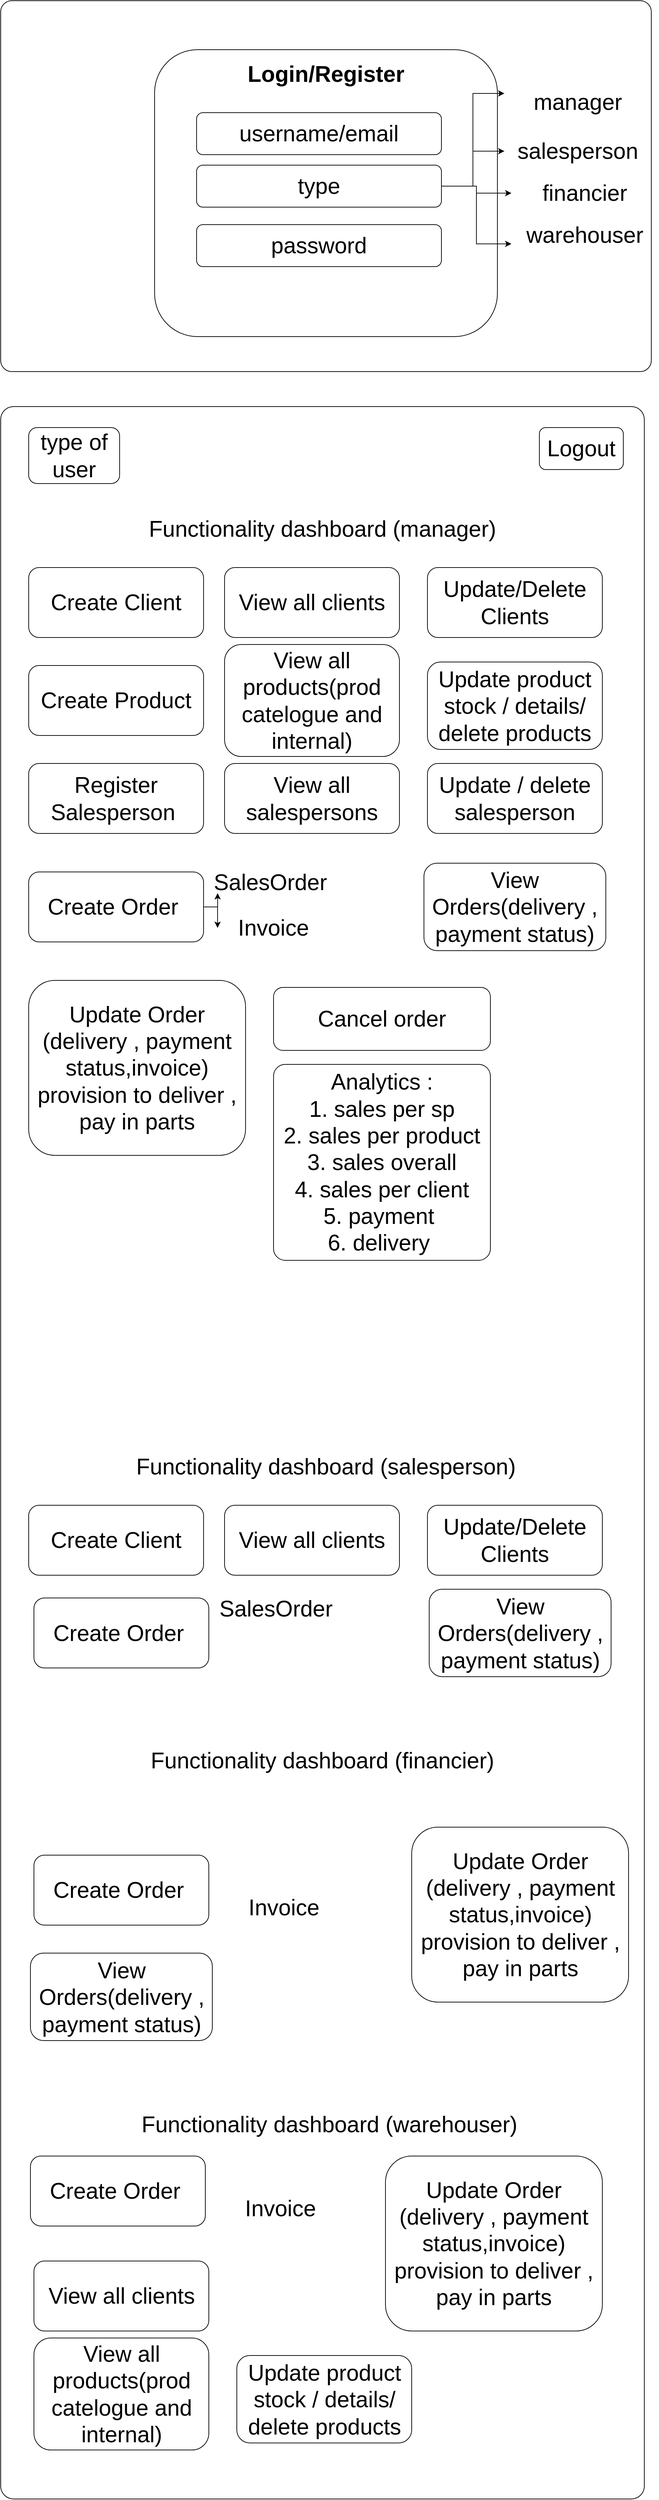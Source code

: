 <mxfile version="15.7.1" type="device"><diagram id="vhVCXhuS1C5crhYJVK4l" name="Page-1"><mxGraphModel dx="1240" dy="809" grid="1" gridSize="10" guides="1" tooltips="1" connect="1" arrows="1" fold="1" page="1" pageScale="1" pageWidth="827" pageHeight="1169" math="0" shadow="0"><root><mxCell id="0"/><mxCell id="1" parent="0"/><mxCell id="JkuDwX41oqnLFSIfSOO--1" value="" style="rounded=1;whiteSpace=wrap;html=1;arcSize=3;" vertex="1" parent="1"><mxGeometry x="190" y="30" width="930" height="530" as="geometry"/></mxCell><mxCell id="JkuDwX41oqnLFSIfSOO--2" value="" style="rounded=1;whiteSpace=wrap;html=1;" vertex="1" parent="1"><mxGeometry x="410" y="100" width="490" height="410" as="geometry"/></mxCell><mxCell id="JkuDwX41oqnLFSIfSOO--3" value="&lt;b&gt;&lt;font style=&quot;font-size: 32px&quot;&gt;Login/Register&lt;/font&gt;&lt;/b&gt;" style="text;html=1;strokeColor=none;fillColor=none;align=center;verticalAlign=middle;whiteSpace=wrap;rounded=0;" vertex="1" parent="1"><mxGeometry x="625" y="120" width="60" height="30" as="geometry"/></mxCell><mxCell id="JkuDwX41oqnLFSIfSOO--4" value="username/email" style="rounded=1;whiteSpace=wrap;html=1;fontSize=32;" vertex="1" parent="1"><mxGeometry x="470" y="190" width="350" height="60" as="geometry"/></mxCell><mxCell id="JkuDwX41oqnLFSIfSOO--5" value="password" style="rounded=1;whiteSpace=wrap;html=1;fontSize=32;" vertex="1" parent="1"><mxGeometry x="470" y="350" width="350" height="60" as="geometry"/></mxCell><mxCell id="JkuDwX41oqnLFSIfSOO--11" style="edgeStyle=orthogonalEdgeStyle;rounded=0;orthogonalLoop=1;jettySize=auto;html=1;entryX=0;entryY=0.25;entryDx=0;entryDy=0;fontSize=32;" edge="1" parent="1" source="JkuDwX41oqnLFSIfSOO--6" target="JkuDwX41oqnLFSIfSOO--7"><mxGeometry relative="1" as="geometry"/></mxCell><mxCell id="JkuDwX41oqnLFSIfSOO--12" style="edgeStyle=orthogonalEdgeStyle;rounded=0;orthogonalLoop=1;jettySize=auto;html=1;fontSize=32;" edge="1" parent="1" source="JkuDwX41oqnLFSIfSOO--6" target="JkuDwX41oqnLFSIfSOO--8"><mxGeometry relative="1" as="geometry"/></mxCell><mxCell id="JkuDwX41oqnLFSIfSOO--13" style="edgeStyle=orthogonalEdgeStyle;rounded=0;orthogonalLoop=1;jettySize=auto;html=1;fontSize=32;" edge="1" parent="1" source="JkuDwX41oqnLFSIfSOO--6" target="JkuDwX41oqnLFSIfSOO--9"><mxGeometry relative="1" as="geometry"/></mxCell><mxCell id="JkuDwX41oqnLFSIfSOO--14" style="edgeStyle=orthogonalEdgeStyle;rounded=0;orthogonalLoop=1;jettySize=auto;html=1;entryX=0;entryY=0.75;entryDx=0;entryDy=0;fontSize=32;" edge="1" parent="1" source="JkuDwX41oqnLFSIfSOO--6" target="JkuDwX41oqnLFSIfSOO--10"><mxGeometry relative="1" as="geometry"/></mxCell><mxCell id="JkuDwX41oqnLFSIfSOO--6" value="type" style="rounded=1;whiteSpace=wrap;html=1;fontSize=32;" vertex="1" parent="1"><mxGeometry x="470" y="265" width="350" height="60" as="geometry"/></mxCell><mxCell id="JkuDwX41oqnLFSIfSOO--7" value="manager" style="text;html=1;strokeColor=none;fillColor=none;align=center;verticalAlign=middle;whiteSpace=wrap;rounded=0;fontSize=32;" vertex="1" parent="1"><mxGeometry x="910" y="150" width="210" height="50" as="geometry"/></mxCell><mxCell id="JkuDwX41oqnLFSIfSOO--8" value="salesperson" style="text;html=1;strokeColor=none;fillColor=none;align=center;verticalAlign=middle;whiteSpace=wrap;rounded=0;fontSize=32;" vertex="1" parent="1"><mxGeometry x="910" y="220" width="210" height="50" as="geometry"/></mxCell><mxCell id="JkuDwX41oqnLFSIfSOO--9" value="financier" style="text;html=1;strokeColor=none;fillColor=none;align=center;verticalAlign=middle;whiteSpace=wrap;rounded=0;fontSize=32;" vertex="1" parent="1"><mxGeometry x="920" y="280" width="210" height="50" as="geometry"/></mxCell><mxCell id="JkuDwX41oqnLFSIfSOO--10" value="warehouser" style="text;html=1;strokeColor=none;fillColor=none;align=center;verticalAlign=middle;whiteSpace=wrap;rounded=0;fontSize=32;" vertex="1" parent="1"><mxGeometry x="920" y="340" width="210" height="50" as="geometry"/></mxCell><mxCell id="JkuDwX41oqnLFSIfSOO--15" value="" style="rounded=1;whiteSpace=wrap;html=1;fontSize=32;arcSize=2;" vertex="1" parent="1"><mxGeometry x="190" y="610" width="920" height="2990" as="geometry"/></mxCell><mxCell id="JkuDwX41oqnLFSIfSOO--16" value="Logout" style="rounded=1;whiteSpace=wrap;html=1;fontSize=32;" vertex="1" parent="1"><mxGeometry x="960" y="640" width="120" height="60" as="geometry"/></mxCell><mxCell id="JkuDwX41oqnLFSIfSOO--17" value="type of user" style="rounded=1;whiteSpace=wrap;html=1;fontSize=32;" vertex="1" parent="1"><mxGeometry x="230" y="640" width="130" height="80" as="geometry"/></mxCell><mxCell id="JkuDwX41oqnLFSIfSOO--18" value="Functionality dashboard (manager)" style="text;html=1;strokeColor=none;fillColor=none;align=center;verticalAlign=middle;whiteSpace=wrap;rounded=0;fontSize=32;" vertex="1" parent="1"><mxGeometry x="395" y="750" width="510" height="70" as="geometry"/></mxCell><mxCell id="JkuDwX41oqnLFSIfSOO--19" value="Create Client" style="rounded=1;whiteSpace=wrap;html=1;fontSize=32;" vertex="1" parent="1"><mxGeometry x="230" y="840" width="250" height="100" as="geometry"/></mxCell><mxCell id="JkuDwX41oqnLFSIfSOO--20" value="View all clients" style="rounded=1;whiteSpace=wrap;html=1;fontSize=32;" vertex="1" parent="1"><mxGeometry x="510" y="840" width="250" height="100" as="geometry"/></mxCell><mxCell id="JkuDwX41oqnLFSIfSOO--21" value="Update/Delete Clients" style="rounded=1;whiteSpace=wrap;html=1;fontSize=32;" vertex="1" parent="1"><mxGeometry x="800" y="840" width="250" height="100" as="geometry"/></mxCell><mxCell id="JkuDwX41oqnLFSIfSOO--22" value="Create Product" style="rounded=1;whiteSpace=wrap;html=1;fontSize=32;" vertex="1" parent="1"><mxGeometry x="230" y="980" width="250" height="100" as="geometry"/></mxCell><mxCell id="JkuDwX41oqnLFSIfSOO--23" value="View all products(prod catelogue and internal)" style="rounded=1;whiteSpace=wrap;html=1;fontSize=32;" vertex="1" parent="1"><mxGeometry x="510" y="950" width="250" height="160" as="geometry"/></mxCell><mxCell id="JkuDwX41oqnLFSIfSOO--24" value="Update product stock / details/ delete products" style="rounded=1;whiteSpace=wrap;html=1;fontSize=32;" vertex="1" parent="1"><mxGeometry x="800" y="975" width="250" height="125" as="geometry"/></mxCell><mxCell id="JkuDwX41oqnLFSIfSOO--25" value="Register Salesperson&amp;nbsp;" style="rounded=1;whiteSpace=wrap;html=1;fontSize=32;" vertex="1" parent="1"><mxGeometry x="230" y="1120" width="250" height="100" as="geometry"/></mxCell><mxCell id="JkuDwX41oqnLFSIfSOO--26" value="View all salespersons" style="rounded=1;whiteSpace=wrap;html=1;fontSize=32;" vertex="1" parent="1"><mxGeometry x="510" y="1120" width="250" height="100" as="geometry"/></mxCell><mxCell id="JkuDwX41oqnLFSIfSOO--27" value="Update / delete salesperson" style="rounded=1;whiteSpace=wrap;html=1;fontSize=32;" vertex="1" parent="1"><mxGeometry x="800" y="1120" width="250" height="100" as="geometry"/></mxCell><mxCell id="JkuDwX41oqnLFSIfSOO--31" style="edgeStyle=orthogonalEdgeStyle;rounded=0;orthogonalLoop=1;jettySize=auto;html=1;entryX=0.056;entryY=1.01;entryDx=0;entryDy=0;entryPerimeter=0;fontSize=32;" edge="1" parent="1" source="JkuDwX41oqnLFSIfSOO--28" target="JkuDwX41oqnLFSIfSOO--29"><mxGeometry relative="1" as="geometry"/></mxCell><mxCell id="JkuDwX41oqnLFSIfSOO--32" style="edgeStyle=orthogonalEdgeStyle;rounded=0;orthogonalLoop=1;jettySize=auto;html=1;fontSize=32;" edge="1" parent="1" source="JkuDwX41oqnLFSIfSOO--28" target="JkuDwX41oqnLFSIfSOO--30"><mxGeometry relative="1" as="geometry"/></mxCell><mxCell id="JkuDwX41oqnLFSIfSOO--28" value="Create Order&amp;nbsp;" style="rounded=1;whiteSpace=wrap;html=1;fontSize=32;" vertex="1" parent="1"><mxGeometry x="230" y="1275" width="250" height="100" as="geometry"/></mxCell><mxCell id="JkuDwX41oqnLFSIfSOO--29" value="SalesOrder&amp;nbsp;" style="text;html=1;strokeColor=none;fillColor=none;align=center;verticalAlign=middle;whiteSpace=wrap;rounded=0;fontSize=32;" vertex="1" parent="1"><mxGeometry x="490" y="1275" width="180" height="30" as="geometry"/></mxCell><mxCell id="JkuDwX41oqnLFSIfSOO--30" value="Invoice" style="text;html=1;strokeColor=none;fillColor=none;align=center;verticalAlign=middle;whiteSpace=wrap;rounded=0;fontSize=32;" vertex="1" parent="1"><mxGeometry x="490" y="1340" width="180" height="30" as="geometry"/></mxCell><mxCell id="JkuDwX41oqnLFSIfSOO--33" value="View Orders(delivery , payment status)" style="rounded=1;whiteSpace=wrap;html=1;fontSize=32;" vertex="1" parent="1"><mxGeometry x="795" y="1262.5" width="260" height="125" as="geometry"/></mxCell><mxCell id="JkuDwX41oqnLFSIfSOO--34" value="Update Order (delivery , payment status,invoice)&lt;br&gt;provision to deliver , pay in parts" style="rounded=1;whiteSpace=wrap;html=1;fontSize=32;" vertex="1" parent="1"><mxGeometry x="230" y="1430" width="310" height="250" as="geometry"/></mxCell><mxCell id="JkuDwX41oqnLFSIfSOO--35" value="Cancel order" style="rounded=1;whiteSpace=wrap;html=1;fontSize=32;" vertex="1" parent="1"><mxGeometry x="580" y="1440" width="310" height="90" as="geometry"/></mxCell><mxCell id="JkuDwX41oqnLFSIfSOO--36" value="Analytics :&lt;br&gt;1. sales per sp&lt;br&gt;2. sales per product&lt;br&gt;3. sales overall&lt;br&gt;4. sales per client&lt;br&gt;5. payment&amp;nbsp;&lt;br&gt;6. delivery&amp;nbsp;" style="rounded=1;whiteSpace=wrap;html=1;fontSize=32;arcSize=6;" vertex="1" parent="1"><mxGeometry x="580" y="1550" width="310" height="280" as="geometry"/></mxCell><mxCell id="JkuDwX41oqnLFSIfSOO--37" value="Functionality dashboard (salesperson)" style="text;html=1;strokeColor=none;fillColor=none;align=center;verticalAlign=middle;whiteSpace=wrap;rounded=0;fontSize=32;" vertex="1" parent="1"><mxGeometry x="377" y="2090" width="556" height="70" as="geometry"/></mxCell><mxCell id="JkuDwX41oqnLFSIfSOO--38" value="Create Client" style="rounded=1;whiteSpace=wrap;html=1;fontSize=32;" vertex="1" parent="1"><mxGeometry x="230" y="2180" width="250" height="100" as="geometry"/></mxCell><mxCell id="JkuDwX41oqnLFSIfSOO--39" value="View all clients" style="rounded=1;whiteSpace=wrap;html=1;fontSize=32;" vertex="1" parent="1"><mxGeometry x="510" y="2180" width="250" height="100" as="geometry"/></mxCell><mxCell id="JkuDwX41oqnLFSIfSOO--40" value="Update/Delete Clients" style="rounded=1;whiteSpace=wrap;html=1;fontSize=32;" vertex="1" parent="1"><mxGeometry x="800" y="2180" width="250" height="100" as="geometry"/></mxCell><mxCell id="JkuDwX41oqnLFSIfSOO--41" value="Create Order&amp;nbsp;" style="rounded=1;whiteSpace=wrap;html=1;fontSize=32;" vertex="1" parent="1"><mxGeometry x="237.5" y="2312.5" width="250" height="100" as="geometry"/></mxCell><mxCell id="JkuDwX41oqnLFSIfSOO--42" value="SalesOrder&amp;nbsp;" style="text;html=1;strokeColor=none;fillColor=none;align=center;verticalAlign=middle;whiteSpace=wrap;rounded=0;fontSize=32;" vertex="1" parent="1"><mxGeometry x="497.5" y="2312.5" width="180" height="30" as="geometry"/></mxCell><mxCell id="JkuDwX41oqnLFSIfSOO--44" value="View Orders(delivery , payment status)" style="rounded=1;whiteSpace=wrap;html=1;fontSize=32;" vertex="1" parent="1"><mxGeometry x="802.5" y="2300" width="260" height="125" as="geometry"/></mxCell><mxCell id="JkuDwX41oqnLFSIfSOO--45" value="Functionality dashboard (financier)" style="text;html=1;strokeColor=none;fillColor=none;align=center;verticalAlign=middle;whiteSpace=wrap;rounded=0;fontSize=32;" vertex="1" parent="1"><mxGeometry x="372" y="2510" width="556" height="70" as="geometry"/></mxCell><mxCell id="JkuDwX41oqnLFSIfSOO--49" value="Update Order (delivery , payment status,invoice)&lt;br&gt;provision to deliver , pay in parts" style="rounded=1;whiteSpace=wrap;html=1;fontSize=32;" vertex="1" parent="1"><mxGeometry x="777.5" y="2640" width="310" height="250" as="geometry"/></mxCell><mxCell id="JkuDwX41oqnLFSIfSOO--50" value="Create Order&amp;nbsp;" style="rounded=1;whiteSpace=wrap;html=1;fontSize=32;" vertex="1" parent="1"><mxGeometry x="237.5" y="2680" width="250" height="100" as="geometry"/></mxCell><mxCell id="JkuDwX41oqnLFSIfSOO--51" value="Invoice" style="text;html=1;strokeColor=none;fillColor=none;align=center;verticalAlign=middle;whiteSpace=wrap;rounded=0;fontSize=32;" vertex="1" parent="1"><mxGeometry x="505" y="2740" width="180" height="30" as="geometry"/></mxCell><mxCell id="JkuDwX41oqnLFSIfSOO--52" value="View Orders(delivery , payment status)" style="rounded=1;whiteSpace=wrap;html=1;fontSize=32;" vertex="1" parent="1"><mxGeometry x="232.5" y="2820" width="260" height="125" as="geometry"/></mxCell><mxCell id="JkuDwX41oqnLFSIfSOO--53" value="Functionality dashboard (warehouser)" style="text;html=1;strokeColor=none;fillColor=none;align=center;verticalAlign=middle;whiteSpace=wrap;rounded=0;fontSize=32;" vertex="1" parent="1"><mxGeometry x="382" y="3030" width="556" height="70" as="geometry"/></mxCell><mxCell id="JkuDwX41oqnLFSIfSOO--54" value="Create Order&amp;nbsp;" style="rounded=1;whiteSpace=wrap;html=1;fontSize=32;" vertex="1" parent="1"><mxGeometry x="232.5" y="3110" width="250" height="100" as="geometry"/></mxCell><mxCell id="JkuDwX41oqnLFSIfSOO--55" value="Invoice" style="text;html=1;strokeColor=none;fillColor=none;align=center;verticalAlign=middle;whiteSpace=wrap;rounded=0;fontSize=32;" vertex="1" parent="1"><mxGeometry x="500" y="3170" width="180" height="30" as="geometry"/></mxCell><mxCell id="JkuDwX41oqnLFSIfSOO--56" value="View all clients" style="rounded=1;whiteSpace=wrap;html=1;fontSize=32;" vertex="1" parent="1"><mxGeometry x="237.5" y="3260" width="250" height="100" as="geometry"/></mxCell><mxCell id="JkuDwX41oqnLFSIfSOO--57" value="View all products(prod catelogue and internal)" style="rounded=1;whiteSpace=wrap;html=1;fontSize=32;" vertex="1" parent="1"><mxGeometry x="237.5" y="3370" width="250" height="160" as="geometry"/></mxCell><mxCell id="JkuDwX41oqnLFSIfSOO--58" value="Update product stock / details/ delete products" style="rounded=1;whiteSpace=wrap;html=1;fontSize=32;" vertex="1" parent="1"><mxGeometry x="527.5" y="3395" width="250" height="125" as="geometry"/></mxCell><mxCell id="JkuDwX41oqnLFSIfSOO--59" value="Update Order (delivery , payment status,invoice)&lt;br&gt;provision to deliver , pay in parts" style="rounded=1;whiteSpace=wrap;html=1;fontSize=32;" vertex="1" parent="1"><mxGeometry x="740" y="3110" width="310" height="250" as="geometry"/></mxCell></root></mxGraphModel></diagram></mxfile>